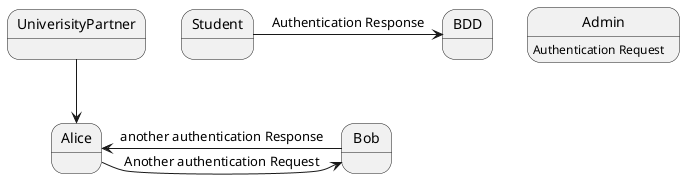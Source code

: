 @startuml

Student -> BDD: Authentication Response
Admin: Authentication Request
UniverisityPartner --> Alice

Alice -> Bob: Another authentication Request
Alice <-- Bob: another authentication Response
@enduml